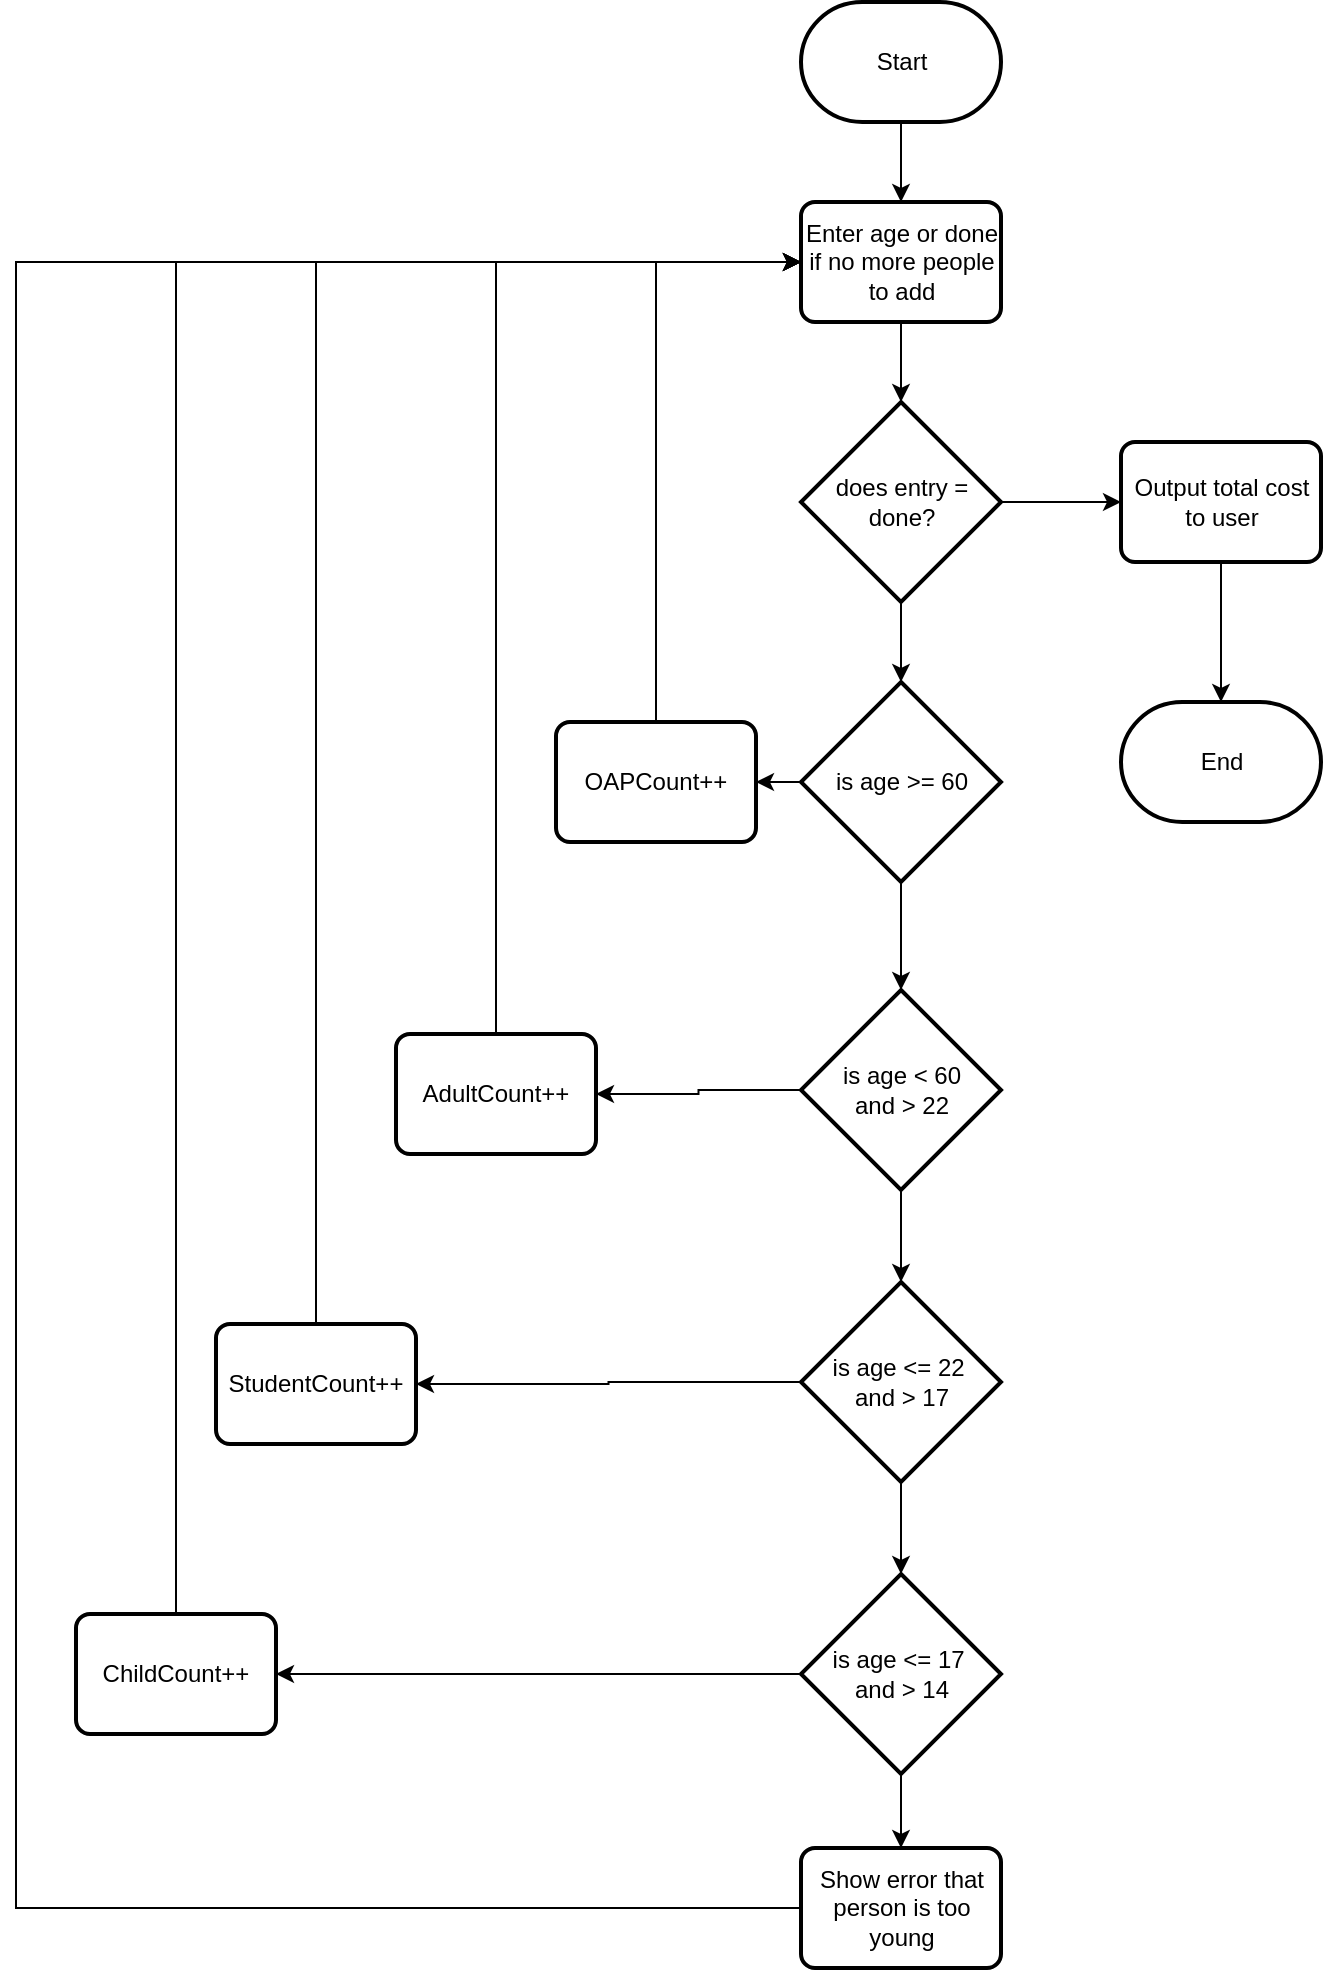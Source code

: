 <mxfile version="10.9.8" type="github"><diagram id="XadvavU-Q85sVoGdyeU0" name="Page-1"><mxGraphModel dx="1123" dy="664" grid="1" gridSize="10" guides="1" tooltips="1" connect="1" arrows="1" fold="1" page="1" pageScale="1" pageWidth="827" pageHeight="1169" math="0" shadow="0"><root><mxCell id="0"/><mxCell id="1" parent="0"/><mxCell id="1pIifIO2fYvP6UbvN5S0-6" style="edgeStyle=orthogonalEdgeStyle;rounded=0;orthogonalLoop=1;jettySize=auto;html=1;exitX=0.5;exitY=1;exitDx=0;exitDy=0;exitPerimeter=0;" edge="1" parent="1" source="1pIifIO2fYvP6UbvN5S0-1" target="1pIifIO2fYvP6UbvN5S0-2"><mxGeometry relative="1" as="geometry"/></mxCell><mxCell id="1pIifIO2fYvP6UbvN5S0-1" value="Start" style="strokeWidth=2;html=1;shape=mxgraph.flowchart.terminator;whiteSpace=wrap;" vertex="1" parent="1"><mxGeometry x="412.5" y="37" width="100" height="60" as="geometry"/></mxCell><mxCell id="1pIifIO2fYvP6UbvN5S0-7" style="edgeStyle=orthogonalEdgeStyle;rounded=0;orthogonalLoop=1;jettySize=auto;html=1;exitX=0.5;exitY=1;exitDx=0;exitDy=0;entryX=0.5;entryY=0;entryDx=0;entryDy=0;entryPerimeter=0;" edge="1" parent="1" source="1pIifIO2fYvP6UbvN5S0-2" target="1pIifIO2fYvP6UbvN5S0-3"><mxGeometry relative="1" as="geometry"/></mxCell><mxCell id="1pIifIO2fYvP6UbvN5S0-2" value="Enter age or done if no more people to add" style="rounded=1;whiteSpace=wrap;html=1;absoluteArcSize=1;arcSize=14;strokeWidth=2;" vertex="1" parent="1"><mxGeometry x="412.5" y="137" width="100" height="60" as="geometry"/></mxCell><mxCell id="1pIifIO2fYvP6UbvN5S0-8" style="edgeStyle=orthogonalEdgeStyle;rounded=0;orthogonalLoop=1;jettySize=auto;html=1;exitX=1;exitY=0.5;exitDx=0;exitDy=0;exitPerimeter=0;entryX=0;entryY=0.5;entryDx=0;entryDy=0;" edge="1" parent="1" source="1pIifIO2fYvP6UbvN5S0-3" target="1pIifIO2fYvP6UbvN5S0-4"><mxGeometry relative="1" as="geometry"/></mxCell><mxCell id="1pIifIO2fYvP6UbvN5S0-32" style="edgeStyle=orthogonalEdgeStyle;rounded=0;orthogonalLoop=1;jettySize=auto;html=1;exitX=0.5;exitY=1;exitDx=0;exitDy=0;exitPerimeter=0;entryX=0.5;entryY=0;entryDx=0;entryDy=0;entryPerimeter=0;" edge="1" parent="1" source="1pIifIO2fYvP6UbvN5S0-3" target="1pIifIO2fYvP6UbvN5S0-10"><mxGeometry relative="1" as="geometry"/></mxCell><mxCell id="1pIifIO2fYvP6UbvN5S0-3" value="does entry = done?" style="strokeWidth=2;html=1;shape=mxgraph.flowchart.decision;whiteSpace=wrap;" vertex="1" parent="1"><mxGeometry x="412.5" y="237" width="100" height="100" as="geometry"/></mxCell><mxCell id="1pIifIO2fYvP6UbvN5S0-9" style="edgeStyle=orthogonalEdgeStyle;rounded=0;orthogonalLoop=1;jettySize=auto;html=1;exitX=0.5;exitY=1;exitDx=0;exitDy=0;entryX=0.5;entryY=0;entryDx=0;entryDy=0;entryPerimeter=0;" edge="1" parent="1" source="1pIifIO2fYvP6UbvN5S0-4" target="1pIifIO2fYvP6UbvN5S0-5"><mxGeometry relative="1" as="geometry"/></mxCell><mxCell id="1pIifIO2fYvP6UbvN5S0-4" value="Output total cost to user" style="rounded=1;whiteSpace=wrap;html=1;absoluteArcSize=1;arcSize=14;strokeWidth=2;" vertex="1" parent="1"><mxGeometry x="572.5" y="257" width="100" height="60" as="geometry"/></mxCell><mxCell id="1pIifIO2fYvP6UbvN5S0-5" value="End" style="strokeWidth=2;html=1;shape=mxgraph.flowchart.terminator;whiteSpace=wrap;" vertex="1" parent="1"><mxGeometry x="572.5" y="387" width="100" height="60" as="geometry"/></mxCell><mxCell id="1pIifIO2fYvP6UbvN5S0-21" style="edgeStyle=orthogonalEdgeStyle;rounded=0;orthogonalLoop=1;jettySize=auto;html=1;exitX=0;exitY=0.5;exitDx=0;exitDy=0;exitPerimeter=0;entryX=1;entryY=0.5;entryDx=0;entryDy=0;" edge="1" parent="1" source="1pIifIO2fYvP6UbvN5S0-10" target="1pIifIO2fYvP6UbvN5S0-14"><mxGeometry relative="1" as="geometry"/></mxCell><mxCell id="1pIifIO2fYvP6UbvN5S0-33" style="edgeStyle=orthogonalEdgeStyle;rounded=0;orthogonalLoop=1;jettySize=auto;html=1;exitX=0.5;exitY=1;exitDx=0;exitDy=0;exitPerimeter=0;entryX=0.5;entryY=0;entryDx=0;entryDy=0;entryPerimeter=0;" edge="1" parent="1" source="1pIifIO2fYvP6UbvN5S0-10" target="1pIifIO2fYvP6UbvN5S0-11"><mxGeometry relative="1" as="geometry"/></mxCell><mxCell id="1pIifIO2fYvP6UbvN5S0-10" value="is age &amp;gt;= 60" style="strokeWidth=2;html=1;shape=mxgraph.flowchart.decision;whiteSpace=wrap;" vertex="1" parent="1"><mxGeometry x="412.5" y="377" width="100" height="100" as="geometry"/></mxCell><mxCell id="1pIifIO2fYvP6UbvN5S0-22" style="edgeStyle=orthogonalEdgeStyle;rounded=0;orthogonalLoop=1;jettySize=auto;html=1;exitX=0;exitY=0.5;exitDx=0;exitDy=0;exitPerimeter=0;entryX=1;entryY=0.5;entryDx=0;entryDy=0;" edge="1" parent="1" source="1pIifIO2fYvP6UbvN5S0-11" target="1pIifIO2fYvP6UbvN5S0-15"><mxGeometry relative="1" as="geometry"/></mxCell><mxCell id="1pIifIO2fYvP6UbvN5S0-34" style="edgeStyle=orthogonalEdgeStyle;rounded=0;orthogonalLoop=1;jettySize=auto;html=1;exitX=0.5;exitY=1;exitDx=0;exitDy=0;exitPerimeter=0;" edge="1" parent="1" source="1pIifIO2fYvP6UbvN5S0-11" target="1pIifIO2fYvP6UbvN5S0-12"><mxGeometry relative="1" as="geometry"/></mxCell><mxCell id="1pIifIO2fYvP6UbvN5S0-11" value="is age &amp;lt; 60 &lt;br&gt;and &amp;gt; 22" style="strokeWidth=2;html=1;shape=mxgraph.flowchart.decision;whiteSpace=wrap;" vertex="1" parent="1"><mxGeometry x="412.5" y="531" width="100" height="100" as="geometry"/></mxCell><mxCell id="1pIifIO2fYvP6UbvN5S0-23" style="edgeStyle=orthogonalEdgeStyle;rounded=0;orthogonalLoop=1;jettySize=auto;html=1;exitX=0;exitY=0.5;exitDx=0;exitDy=0;exitPerimeter=0;entryX=1;entryY=0.5;entryDx=0;entryDy=0;" edge="1" parent="1" source="1pIifIO2fYvP6UbvN5S0-12" target="1pIifIO2fYvP6UbvN5S0-16"><mxGeometry relative="1" as="geometry"/></mxCell><mxCell id="1pIifIO2fYvP6UbvN5S0-35" style="edgeStyle=orthogonalEdgeStyle;rounded=0;orthogonalLoop=1;jettySize=auto;html=1;exitX=0.5;exitY=1;exitDx=0;exitDy=0;exitPerimeter=0;" edge="1" parent="1" source="1pIifIO2fYvP6UbvN5S0-12" target="1pIifIO2fYvP6UbvN5S0-13"><mxGeometry relative="1" as="geometry"/></mxCell><mxCell id="1pIifIO2fYvP6UbvN5S0-12" value="is age &amp;lt;= 22&amp;nbsp;&lt;br&gt;and &amp;gt; 17" style="strokeWidth=2;html=1;shape=mxgraph.flowchart.decision;whiteSpace=wrap;" vertex="1" parent="1"><mxGeometry x="412.5" y="677" width="100" height="100" as="geometry"/></mxCell><mxCell id="1pIifIO2fYvP6UbvN5S0-24" style="edgeStyle=orthogonalEdgeStyle;rounded=0;orthogonalLoop=1;jettySize=auto;html=1;exitX=0;exitY=0.5;exitDx=0;exitDy=0;exitPerimeter=0;entryX=1;entryY=0.5;entryDx=0;entryDy=0;" edge="1" parent="1" source="1pIifIO2fYvP6UbvN5S0-13" target="1pIifIO2fYvP6UbvN5S0-17"><mxGeometry relative="1" as="geometry"/></mxCell><mxCell id="1pIifIO2fYvP6UbvN5S0-37" style="edgeStyle=orthogonalEdgeStyle;rounded=0;orthogonalLoop=1;jettySize=auto;html=1;exitX=0.5;exitY=1;exitDx=0;exitDy=0;exitPerimeter=0;entryX=0.5;entryY=0;entryDx=0;entryDy=0;" edge="1" parent="1" source="1pIifIO2fYvP6UbvN5S0-13" target="1pIifIO2fYvP6UbvN5S0-36"><mxGeometry relative="1" as="geometry"/></mxCell><mxCell id="1pIifIO2fYvP6UbvN5S0-13" value="is age &amp;lt;= 17&amp;nbsp;&lt;br&gt;and &amp;gt; 14" style="strokeWidth=2;html=1;shape=mxgraph.flowchart.decision;whiteSpace=wrap;" vertex="1" parent="1"><mxGeometry x="412.5" y="823" width="100" height="100" as="geometry"/></mxCell><mxCell id="1pIifIO2fYvP6UbvN5S0-25" style="edgeStyle=orthogonalEdgeStyle;rounded=0;orthogonalLoop=1;jettySize=auto;html=1;exitX=0.5;exitY=0;exitDx=0;exitDy=0;entryX=0;entryY=0.5;entryDx=0;entryDy=0;" edge="1" parent="1" source="1pIifIO2fYvP6UbvN5S0-14" target="1pIifIO2fYvP6UbvN5S0-2"><mxGeometry relative="1" as="geometry"/></mxCell><mxCell id="1pIifIO2fYvP6UbvN5S0-14" value="OAPCount++" style="rounded=1;whiteSpace=wrap;html=1;absoluteArcSize=1;arcSize=14;strokeWidth=2;" vertex="1" parent="1"><mxGeometry x="290" y="397" width="100" height="60" as="geometry"/></mxCell><mxCell id="1pIifIO2fYvP6UbvN5S0-27" style="edgeStyle=orthogonalEdgeStyle;rounded=0;orthogonalLoop=1;jettySize=auto;html=1;exitX=0.5;exitY=0;exitDx=0;exitDy=0;entryX=0;entryY=0.5;entryDx=0;entryDy=0;" edge="1" parent="1" source="1pIifIO2fYvP6UbvN5S0-15" target="1pIifIO2fYvP6UbvN5S0-2"><mxGeometry relative="1" as="geometry"/></mxCell><mxCell id="1pIifIO2fYvP6UbvN5S0-15" value="AdultCount++" style="rounded=1;whiteSpace=wrap;html=1;absoluteArcSize=1;arcSize=14;strokeWidth=2;" vertex="1" parent="1"><mxGeometry x="210" y="553" width="100" height="60" as="geometry"/></mxCell><mxCell id="1pIifIO2fYvP6UbvN5S0-29" style="edgeStyle=orthogonalEdgeStyle;rounded=0;orthogonalLoop=1;jettySize=auto;html=1;exitX=0.5;exitY=0;exitDx=0;exitDy=0;entryX=0;entryY=0.5;entryDx=0;entryDy=0;" edge="1" parent="1" source="1pIifIO2fYvP6UbvN5S0-16" target="1pIifIO2fYvP6UbvN5S0-2"><mxGeometry relative="1" as="geometry"/></mxCell><mxCell id="1pIifIO2fYvP6UbvN5S0-16" value="StudentCount++" style="rounded=1;whiteSpace=wrap;html=1;absoluteArcSize=1;arcSize=14;strokeWidth=2;" vertex="1" parent="1"><mxGeometry x="120" y="698" width="100" height="60" as="geometry"/></mxCell><mxCell id="1pIifIO2fYvP6UbvN5S0-31" style="edgeStyle=orthogonalEdgeStyle;rounded=0;orthogonalLoop=1;jettySize=auto;html=1;exitX=0.5;exitY=0;exitDx=0;exitDy=0;entryX=0;entryY=0.5;entryDx=0;entryDy=0;" edge="1" parent="1" source="1pIifIO2fYvP6UbvN5S0-17" target="1pIifIO2fYvP6UbvN5S0-2"><mxGeometry relative="1" as="geometry"/></mxCell><mxCell id="1pIifIO2fYvP6UbvN5S0-17" value="ChildCount++" style="rounded=1;whiteSpace=wrap;html=1;absoluteArcSize=1;arcSize=14;strokeWidth=2;" vertex="1" parent="1"><mxGeometry x="50" y="843" width="100" height="60" as="geometry"/></mxCell><mxCell id="1pIifIO2fYvP6UbvN5S0-38" style="edgeStyle=orthogonalEdgeStyle;rounded=0;orthogonalLoop=1;jettySize=auto;html=1;exitX=0;exitY=0.5;exitDx=0;exitDy=0;entryX=0;entryY=0.5;entryDx=0;entryDy=0;" edge="1" parent="1" source="1pIifIO2fYvP6UbvN5S0-36" target="1pIifIO2fYvP6UbvN5S0-2"><mxGeometry relative="1" as="geometry"><Array as="points"><mxPoint x="20" y="990"/><mxPoint x="20" y="167"/></Array></mxGeometry></mxCell><mxCell id="1pIifIO2fYvP6UbvN5S0-36" value="Show error that person is too young" style="rounded=1;whiteSpace=wrap;html=1;absoluteArcSize=1;arcSize=14;strokeWidth=2;" vertex="1" parent="1"><mxGeometry x="412.5" y="960" width="100" height="60" as="geometry"/></mxCell></root></mxGraphModel></diagram></mxfile>